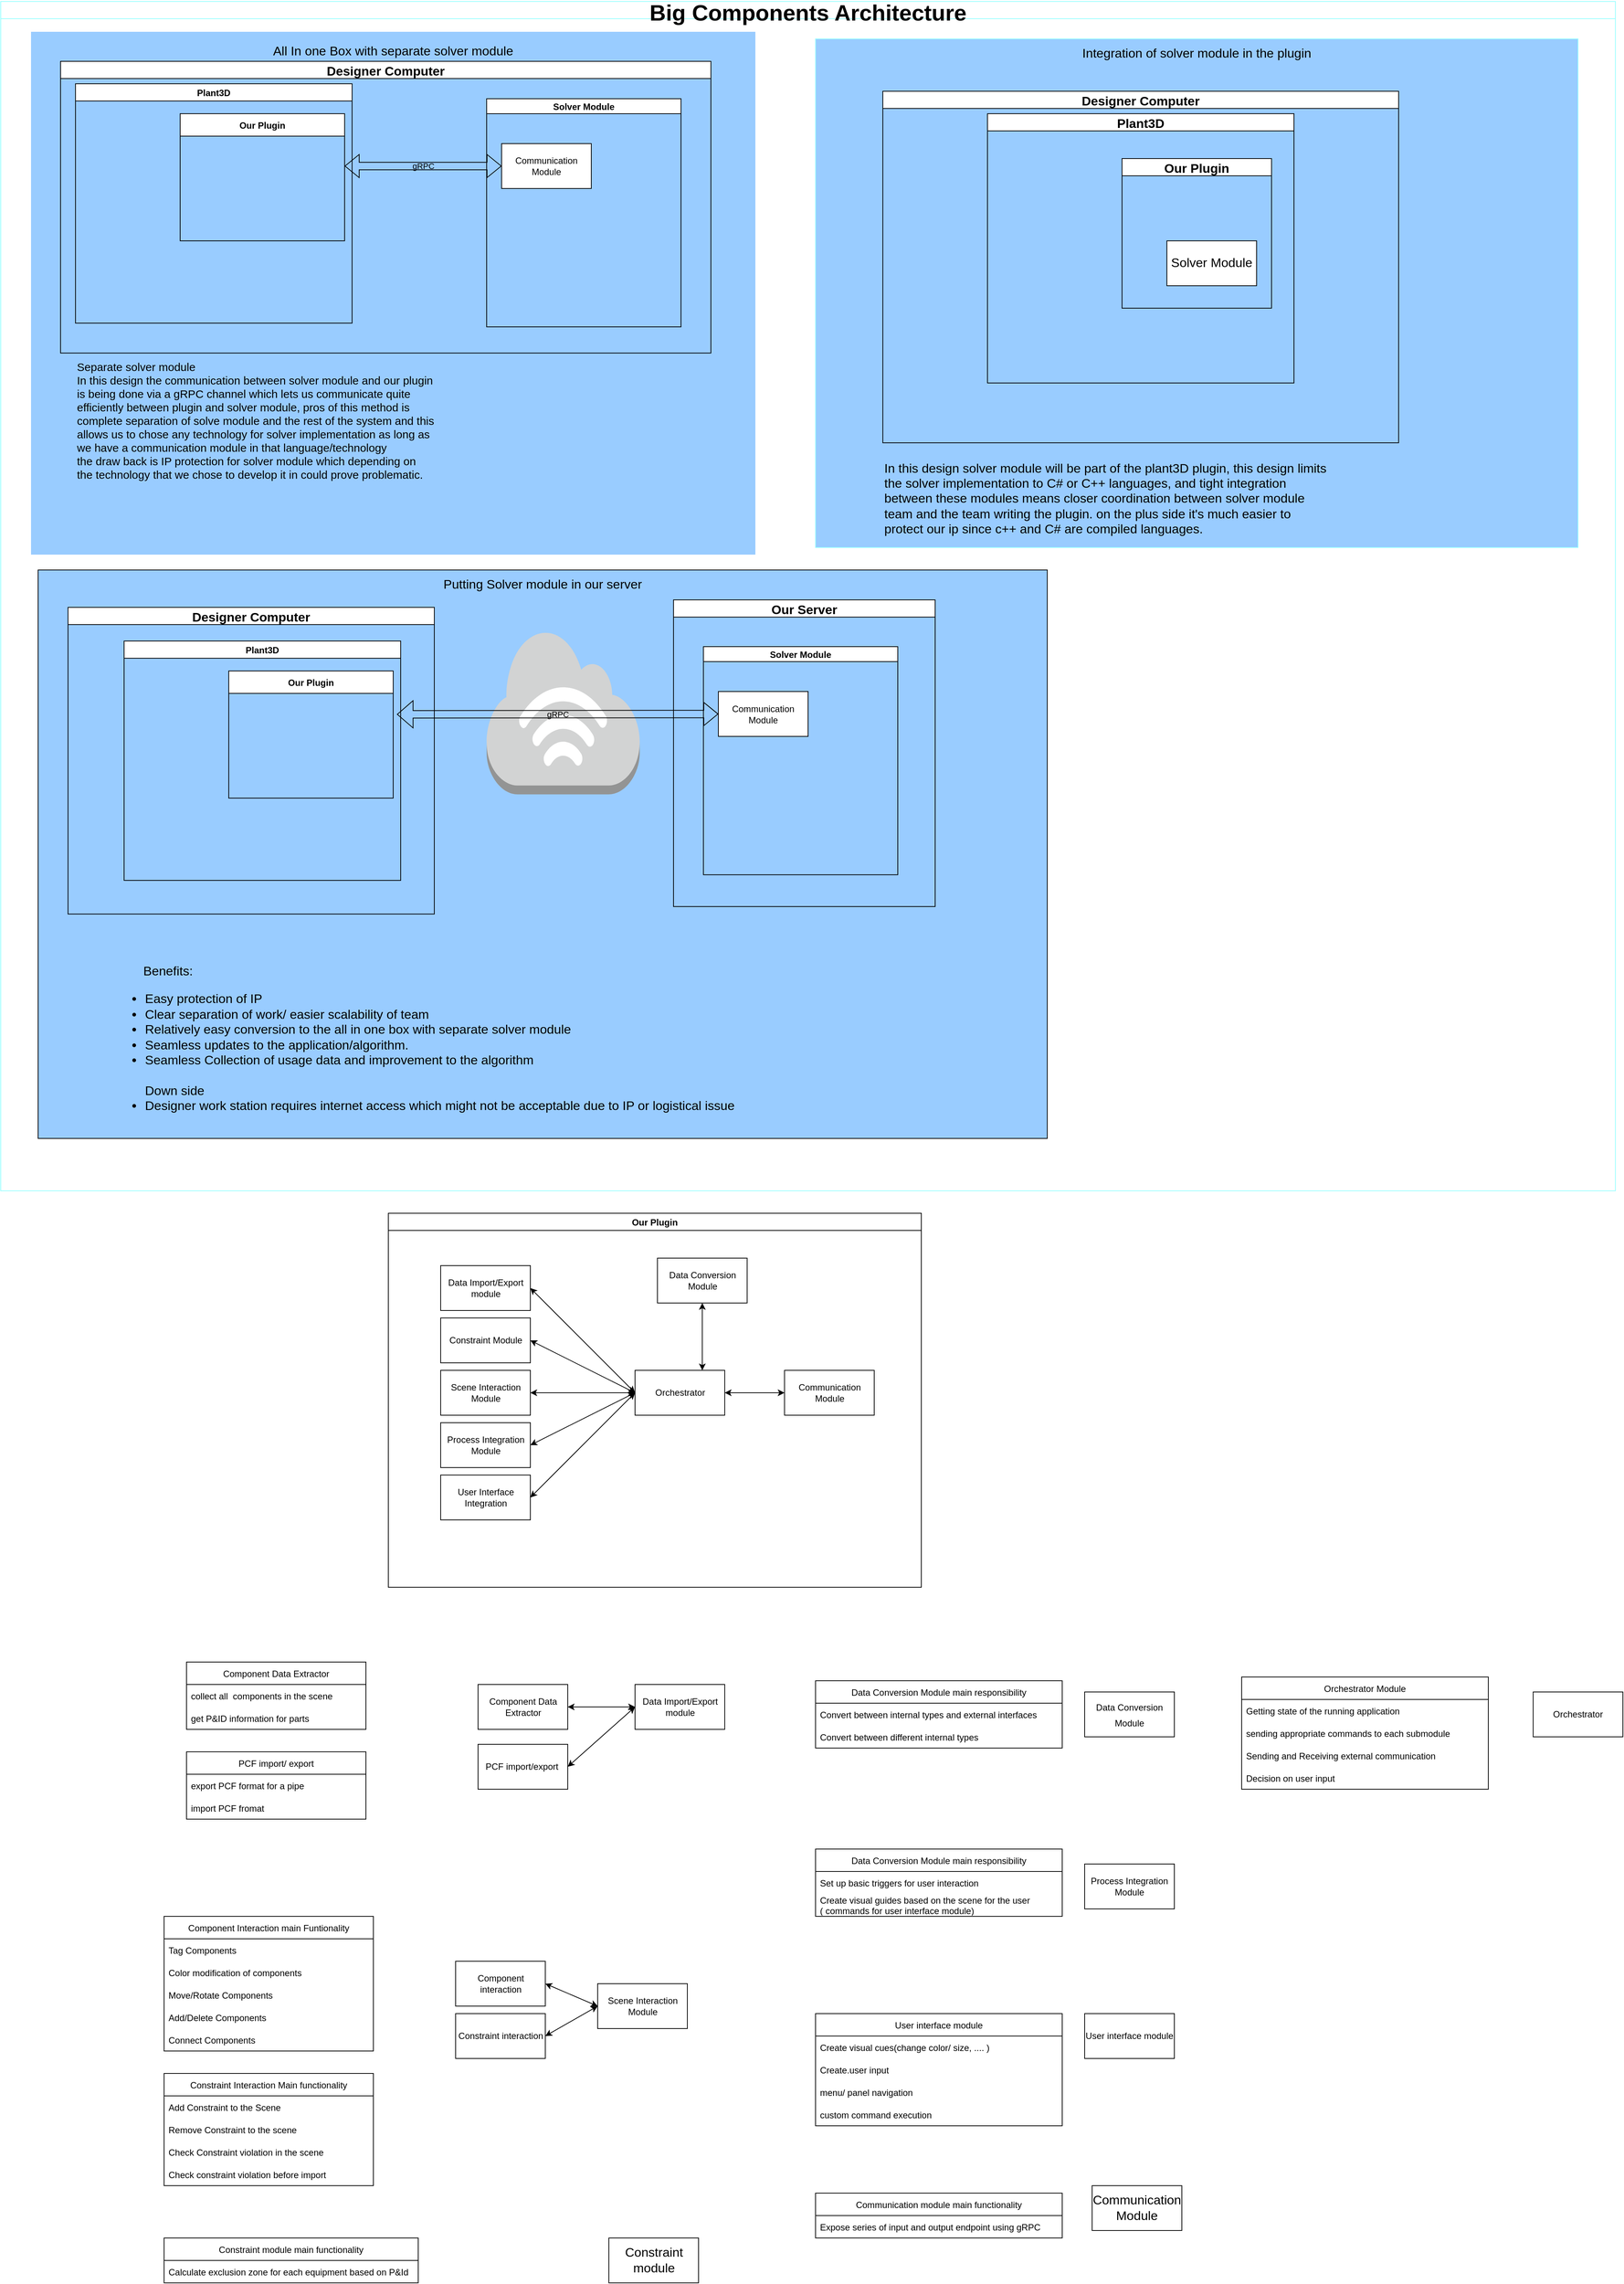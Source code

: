 <mxfile version="18.1.3" type="device"><diagram id="_mdDq012Hpvg23SBj4Uk" name="Page-1"><mxGraphModel dx="-432" dy="1379" grid="1" gridSize="10" guides="1" tooltips="1" connect="1" arrows="1" fold="1" page="1" pageScale="1" pageWidth="850" pageHeight="1100" math="0" shadow="0"><root><mxCell id="0"/><mxCell id="1" parent="0"/><mxCell id="2npi-0QljybG_v_x8Tsp-27" value="Data Import/Export module" style="rounded=0;whiteSpace=wrap;html=1;" vertex="1" parent="1"><mxGeometry x="1978.5" y="2240" width="120" height="60" as="geometry"/></mxCell><mxCell id="2npi-0QljybG_v_x8Tsp-28" value="Component Data Extractor" style="rounded=0;whiteSpace=wrap;html=1;" vertex="1" parent="1"><mxGeometry x="1768.5" y="2240" width="120" height="60" as="geometry"/></mxCell><mxCell id="2npi-0QljybG_v_x8Tsp-30" value="" style="endArrow=classic;startArrow=classic;html=1;rounded=0;exitX=1;exitY=0.5;exitDx=0;exitDy=0;entryX=0;entryY=0.5;entryDx=0;entryDy=0;" edge="1" parent="1" source="2npi-0QljybG_v_x8Tsp-28" target="2npi-0QljybG_v_x8Tsp-27"><mxGeometry width="50" height="50" relative="1" as="geometry"><mxPoint x="1968.5" y="2310" as="sourcePoint"/><mxPoint x="2018.5" y="2260" as="targetPoint"/></mxGeometry></mxCell><mxCell id="2npi-0QljybG_v_x8Tsp-31" value="PCF import/export&amp;nbsp;" style="rounded=0;whiteSpace=wrap;html=1;" vertex="1" parent="1"><mxGeometry x="1768.5" y="2320" width="120" height="60" as="geometry"/></mxCell><mxCell id="2npi-0QljybG_v_x8Tsp-32" value="" style="endArrow=classic;startArrow=classic;html=1;rounded=0;exitX=1;exitY=0.5;exitDx=0;exitDy=0;entryX=0;entryY=0.5;entryDx=0;entryDy=0;" edge="1" parent="1" source="2npi-0QljybG_v_x8Tsp-31" target="2npi-0QljybG_v_x8Tsp-27"><mxGeometry width="50" height="50" relative="1" as="geometry"><mxPoint x="1968.5" y="2210" as="sourcePoint"/><mxPoint x="2018.5" y="2160" as="targetPoint"/></mxGeometry></mxCell><mxCell id="2npi-0QljybG_v_x8Tsp-33" value="Scene Interaction Module" style="rounded=0;whiteSpace=wrap;html=1;" vertex="1" parent="1"><mxGeometry x="1928.5" y="2640" width="120" height="60" as="geometry"/></mxCell><mxCell id="2npi-0QljybG_v_x8Tsp-35" value="Component interaction" style="rounded=0;whiteSpace=wrap;html=1;" vertex="1" parent="1"><mxGeometry x="1738.5" y="2610" width="120" height="60" as="geometry"/></mxCell><mxCell id="2npi-0QljybG_v_x8Tsp-36" value="Constraint interaction" style="rounded=0;whiteSpace=wrap;html=1;" vertex="1" parent="1"><mxGeometry x="1738.5" y="2680" width="120" height="60" as="geometry"/></mxCell><mxCell id="2npi-0QljybG_v_x8Tsp-40" value="Component Interaction main Funtionality" style="swimlane;fontStyle=0;childLayout=stackLayout;horizontal=1;startSize=30;horizontalStack=0;resizeParent=1;resizeParentMax=0;resizeLast=0;collapsible=1;marginBottom=0;" vertex="1" parent="1"><mxGeometry x="1348.5" y="2550" width="280" height="180" as="geometry"><mxRectangle x="1348.5" y="2550" width="270" height="30" as="alternateBounds"/></mxGeometry></mxCell><mxCell id="2npi-0QljybG_v_x8Tsp-42" value="Tag Components" style="text;strokeColor=none;fillColor=none;align=left;verticalAlign=middle;spacingLeft=4;spacingRight=4;overflow=hidden;points=[[0,0.5],[1,0.5]];portConstraint=eastwest;rotatable=0;" vertex="1" parent="2npi-0QljybG_v_x8Tsp-40"><mxGeometry y="30" width="280" height="30" as="geometry"/></mxCell><mxCell id="2npi-0QljybG_v_x8Tsp-41" value="Color modification of components" style="text;strokeColor=none;fillColor=none;align=left;verticalAlign=middle;spacingLeft=4;spacingRight=4;overflow=hidden;points=[[0,0.5],[1,0.5]];portConstraint=eastwest;rotatable=0;" vertex="1" parent="2npi-0QljybG_v_x8Tsp-40"><mxGeometry y="60" width="280" height="30" as="geometry"/></mxCell><mxCell id="2npi-0QljybG_v_x8Tsp-43" value="Move/Rotate Components" style="text;strokeColor=none;fillColor=none;align=left;verticalAlign=middle;spacingLeft=4;spacingRight=4;overflow=hidden;points=[[0,0.5],[1,0.5]];portConstraint=eastwest;rotatable=0;" vertex="1" parent="2npi-0QljybG_v_x8Tsp-40"><mxGeometry y="90" width="280" height="30" as="geometry"/></mxCell><mxCell id="2npi-0QljybG_v_x8Tsp-47" value="Add/Delete Components" style="text;strokeColor=none;fillColor=none;align=left;verticalAlign=middle;spacingLeft=4;spacingRight=4;overflow=hidden;points=[[0,0.5],[1,0.5]];portConstraint=eastwest;rotatable=0;" vertex="1" parent="2npi-0QljybG_v_x8Tsp-40"><mxGeometry y="120" width="280" height="30" as="geometry"/></mxCell><mxCell id="2npi-0QljybG_v_x8Tsp-45" value="Connect Components" style="text;strokeColor=none;fillColor=none;align=left;verticalAlign=middle;spacingLeft=4;spacingRight=4;overflow=hidden;points=[[0,0.5],[1,0.5]];portConstraint=eastwest;rotatable=0;" vertex="1" parent="2npi-0QljybG_v_x8Tsp-40"><mxGeometry y="150" width="280" height="30" as="geometry"/></mxCell><mxCell id="2npi-0QljybG_v_x8Tsp-48" value="Constraint Interaction Main functionality" style="swimlane;fontStyle=0;childLayout=stackLayout;horizontal=1;startSize=30;horizontalStack=0;resizeParent=1;resizeParentMax=0;resizeLast=0;collapsible=1;marginBottom=0;" vertex="1" parent="1"><mxGeometry x="1348.5" y="2760" width="280" height="150" as="geometry"><mxRectangle x="1348.5" y="2760" width="240" height="30" as="alternateBounds"/></mxGeometry></mxCell><mxCell id="2npi-0QljybG_v_x8Tsp-49" value="Add Constraint to the Scene" style="text;strokeColor=none;fillColor=none;align=left;verticalAlign=middle;spacingLeft=4;spacingRight=4;overflow=hidden;points=[[0,0.5],[1,0.5]];portConstraint=eastwest;rotatable=0;" vertex="1" parent="2npi-0QljybG_v_x8Tsp-48"><mxGeometry y="30" width="280" height="30" as="geometry"/></mxCell><mxCell id="2npi-0QljybG_v_x8Tsp-50" value="Remove Constraint to the scene" style="text;strokeColor=none;fillColor=none;align=left;verticalAlign=middle;spacingLeft=4;spacingRight=4;overflow=hidden;points=[[0,0.5],[1,0.5]];portConstraint=eastwest;rotatable=0;" vertex="1" parent="2npi-0QljybG_v_x8Tsp-48"><mxGeometry y="60" width="280" height="30" as="geometry"/></mxCell><mxCell id="2npi-0QljybG_v_x8Tsp-51" value="Check Constraint violation in the scene" style="text;strokeColor=none;fillColor=none;align=left;verticalAlign=middle;spacingLeft=4;spacingRight=4;overflow=hidden;points=[[0,0.5],[1,0.5]];portConstraint=eastwest;rotatable=0;" vertex="1" parent="2npi-0QljybG_v_x8Tsp-48"><mxGeometry y="90" width="280" height="30" as="geometry"/></mxCell><mxCell id="2npi-0QljybG_v_x8Tsp-52" value="Check constraint violation before import" style="text;strokeColor=none;fillColor=none;align=left;verticalAlign=middle;spacingLeft=4;spacingRight=4;overflow=hidden;points=[[0,0.5],[1,0.5]];portConstraint=eastwest;rotatable=0;" vertex="1" parent="2npi-0QljybG_v_x8Tsp-48"><mxGeometry y="120" width="280" height="30" as="geometry"/></mxCell><mxCell id="2npi-0QljybG_v_x8Tsp-53" value="Component Data Extractor" style="swimlane;fontStyle=0;childLayout=stackLayout;horizontal=1;startSize=30;horizontalStack=0;resizeParent=1;resizeParentMax=0;resizeLast=0;collapsible=1;marginBottom=0;" vertex="1" parent="1"><mxGeometry x="1378.5" y="2210" width="240" height="90" as="geometry"/></mxCell><mxCell id="2npi-0QljybG_v_x8Tsp-54" value="collect all  components in the scene" style="text;strokeColor=none;fillColor=none;align=left;verticalAlign=middle;spacingLeft=4;spacingRight=4;overflow=hidden;points=[[0,0.5],[1,0.5]];portConstraint=eastwest;rotatable=0;" vertex="1" parent="2npi-0QljybG_v_x8Tsp-53"><mxGeometry y="30" width="240" height="30" as="geometry"/></mxCell><mxCell id="2npi-0QljybG_v_x8Tsp-55" value="get P&amp;ID information for parts " style="text;strokeColor=none;fillColor=none;align=left;verticalAlign=middle;spacingLeft=4;spacingRight=4;overflow=hidden;points=[[0,0.5],[1,0.5]];portConstraint=eastwest;rotatable=0;" vertex="1" parent="2npi-0QljybG_v_x8Tsp-53"><mxGeometry y="60" width="240" height="30" as="geometry"/></mxCell><mxCell id="2npi-0QljybG_v_x8Tsp-57" value="PCF import/ export" style="swimlane;fontStyle=0;childLayout=stackLayout;horizontal=1;startSize=30;horizontalStack=0;resizeParent=1;resizeParentMax=0;resizeLast=0;collapsible=1;marginBottom=0;" vertex="1" parent="1"><mxGeometry x="1378.5" y="2330" width="240" height="90" as="geometry"/></mxCell><mxCell id="2npi-0QljybG_v_x8Tsp-58" value="export PCF format for a pipe " style="text;strokeColor=none;fillColor=none;align=left;verticalAlign=middle;spacingLeft=4;spacingRight=4;overflow=hidden;points=[[0,0.5],[1,0.5]];portConstraint=eastwest;rotatable=0;" vertex="1" parent="2npi-0QljybG_v_x8Tsp-57"><mxGeometry y="30" width="240" height="30" as="geometry"/></mxCell><mxCell id="2npi-0QljybG_v_x8Tsp-59" value="import PCF fromat" style="text;strokeColor=none;fillColor=none;align=left;verticalAlign=middle;spacingLeft=4;spacingRight=4;overflow=hidden;points=[[0,0.5],[1,0.5]];portConstraint=eastwest;rotatable=0;" vertex="1" parent="2npi-0QljybG_v_x8Tsp-57"><mxGeometry y="60" width="240" height="30" as="geometry"/></mxCell><mxCell id="2npi-0QljybG_v_x8Tsp-61" value="" style="endArrow=classic;startArrow=classic;html=1;rounded=0;entryX=0;entryY=0.5;entryDx=0;entryDy=0;exitX=1;exitY=0.5;exitDx=0;exitDy=0;" edge="1" parent="1" source="2npi-0QljybG_v_x8Tsp-35" target="2npi-0QljybG_v_x8Tsp-33"><mxGeometry width="50" height="50" relative="1" as="geometry"><mxPoint x="1848.5" y="2640" as="sourcePoint"/><mxPoint x="1898.5" y="2590" as="targetPoint"/></mxGeometry></mxCell><mxCell id="2npi-0QljybG_v_x8Tsp-62" value="" style="endArrow=classic;startArrow=classic;html=1;rounded=0;exitX=1;exitY=0.5;exitDx=0;exitDy=0;entryX=0;entryY=0.5;entryDx=0;entryDy=0;" edge="1" parent="1" source="2npi-0QljybG_v_x8Tsp-36" target="2npi-0QljybG_v_x8Tsp-33"><mxGeometry width="50" height="50" relative="1" as="geometry"><mxPoint x="1848.5" y="2640" as="sourcePoint"/><mxPoint x="1898.5" y="2590" as="targetPoint"/></mxGeometry></mxCell><mxCell id="2npi-0QljybG_v_x8Tsp-64" value="" style="group" vertex="1" connectable="0" parent="1"><mxGeometry x="1678.5" y="1610" width="683" height="500" as="geometry"/></mxCell><mxCell id="2npi-0QljybG_v_x8Tsp-12" value="Data Import/Export module" style="rounded=0;whiteSpace=wrap;html=1;" vertex="1" parent="2npi-0QljybG_v_x8Tsp-64"><mxGeometry x="40" y="70" width="120" height="60" as="geometry"/></mxCell><mxCell id="2npi-0QljybG_v_x8Tsp-13" value="Constraint Module" style="rounded=0;whiteSpace=wrap;html=1;" vertex="1" parent="2npi-0QljybG_v_x8Tsp-64"><mxGeometry x="40" y="140" width="120" height="60" as="geometry"/></mxCell><mxCell id="2npi-0QljybG_v_x8Tsp-11" value="Scene Interaction Module" style="rounded=0;whiteSpace=wrap;html=1;" vertex="1" parent="2npi-0QljybG_v_x8Tsp-64"><mxGeometry x="40" y="210" width="120" height="60" as="geometry"/></mxCell><mxCell id="2npi-0QljybG_v_x8Tsp-14" value="User Interface Integration" style="rounded=0;whiteSpace=wrap;html=1;" vertex="1" parent="2npi-0QljybG_v_x8Tsp-64"><mxGeometry x="40" y="350" width="120" height="60" as="geometry"/></mxCell><mxCell id="2npi-0QljybG_v_x8Tsp-15" value="Process Integration Module" style="rounded=0;whiteSpace=wrap;html=1;" vertex="1" parent="2npi-0QljybG_v_x8Tsp-64"><mxGeometry x="40" y="280" width="120" height="60" as="geometry"/></mxCell><mxCell id="2npi-0QljybG_v_x8Tsp-16" value="Data Conversion Module" style="rounded=0;whiteSpace=wrap;html=1;" vertex="1" parent="2npi-0QljybG_v_x8Tsp-64"><mxGeometry x="330" y="60" width="120" height="60" as="geometry"/></mxCell><mxCell id="2npi-0QljybG_v_x8Tsp-17" value="Orchestrator" style="rounded=0;whiteSpace=wrap;html=1;" vertex="1" parent="2npi-0QljybG_v_x8Tsp-64"><mxGeometry x="300" y="210" width="120" height="60" as="geometry"/></mxCell><mxCell id="2npi-0QljybG_v_x8Tsp-18" value="" style="endArrow=classic;startArrow=classic;html=1;rounded=0;entryX=0;entryY=0.5;entryDx=0;entryDy=0;exitX=1;exitY=0.5;exitDx=0;exitDy=0;" edge="1" parent="2npi-0QljybG_v_x8Tsp-64" source="2npi-0QljybG_v_x8Tsp-12" target="2npi-0QljybG_v_x8Tsp-17"><mxGeometry width="50" height="50" relative="1" as="geometry"><mxPoint x="170" y="210" as="sourcePoint"/><mxPoint x="220" y="160" as="targetPoint"/></mxGeometry></mxCell><mxCell id="2npi-0QljybG_v_x8Tsp-19" value="" style="endArrow=classic;startArrow=classic;html=1;rounded=0;exitX=1;exitY=0.5;exitDx=0;exitDy=0;entryX=0;entryY=0.5;entryDx=0;entryDy=0;" edge="1" parent="2npi-0QljybG_v_x8Tsp-64" source="2npi-0QljybG_v_x8Tsp-13" target="2npi-0QljybG_v_x8Tsp-17"><mxGeometry width="50" height="50" relative="1" as="geometry"><mxPoint x="170" y="210" as="sourcePoint"/><mxPoint x="210" y="160" as="targetPoint"/></mxGeometry></mxCell><mxCell id="2npi-0QljybG_v_x8Tsp-20" value="" style="endArrow=classic;startArrow=classic;html=1;rounded=0;exitX=1;exitY=0.5;exitDx=0;exitDy=0;entryX=0;entryY=0.5;entryDx=0;entryDy=0;" edge="1" parent="2npi-0QljybG_v_x8Tsp-64" source="2npi-0QljybG_v_x8Tsp-11" target="2npi-0QljybG_v_x8Tsp-17"><mxGeometry width="50" height="50" relative="1" as="geometry"><mxPoint x="170" y="210" as="sourcePoint"/><mxPoint x="220" y="160" as="targetPoint"/></mxGeometry></mxCell><mxCell id="2npi-0QljybG_v_x8Tsp-21" value="" style="endArrow=classic;startArrow=classic;html=1;rounded=0;exitX=1;exitY=0.5;exitDx=0;exitDy=0;entryX=0;entryY=0.5;entryDx=0;entryDy=0;" edge="1" parent="2npi-0QljybG_v_x8Tsp-64" source="2npi-0QljybG_v_x8Tsp-15" target="2npi-0QljybG_v_x8Tsp-17"><mxGeometry width="50" height="50" relative="1" as="geometry"><mxPoint x="170" y="210" as="sourcePoint"/><mxPoint x="220" y="160" as="targetPoint"/></mxGeometry></mxCell><mxCell id="2npi-0QljybG_v_x8Tsp-22" value="" style="endArrow=classic;startArrow=classic;html=1;rounded=0;exitX=1;exitY=0.5;exitDx=0;exitDy=0;entryX=0;entryY=0.5;entryDx=0;entryDy=0;" edge="1" parent="2npi-0QljybG_v_x8Tsp-64" source="2npi-0QljybG_v_x8Tsp-14" target="2npi-0QljybG_v_x8Tsp-17"><mxGeometry width="50" height="50" relative="1" as="geometry"><mxPoint x="170" y="210" as="sourcePoint"/><mxPoint x="220" y="160" as="targetPoint"/></mxGeometry></mxCell><mxCell id="2npi-0QljybG_v_x8Tsp-23" value="" style="endArrow=classic;startArrow=classic;html=1;rounded=0;entryX=0.5;entryY=1;entryDx=0;entryDy=0;exitX=0.75;exitY=0;exitDx=0;exitDy=0;" edge="1" parent="2npi-0QljybG_v_x8Tsp-64" source="2npi-0QljybG_v_x8Tsp-17" target="2npi-0QljybG_v_x8Tsp-16"><mxGeometry width="50" height="50" relative="1" as="geometry"><mxPoint x="170" y="210" as="sourcePoint"/><mxPoint x="220" y="160" as="targetPoint"/></mxGeometry></mxCell><mxCell id="2npi-0QljybG_v_x8Tsp-24" value="Communication&lt;br&gt;Module" style="rounded=0;whiteSpace=wrap;html=1;" vertex="1" parent="2npi-0QljybG_v_x8Tsp-64"><mxGeometry x="500" y="210" width="120" height="60" as="geometry"/></mxCell><mxCell id="2npi-0QljybG_v_x8Tsp-26" value="" style="endArrow=classic;startArrow=classic;html=1;rounded=0;entryX=0;entryY=0.5;entryDx=0;entryDy=0;exitX=1;exitY=0.5;exitDx=0;exitDy=0;" edge="1" parent="2npi-0QljybG_v_x8Tsp-64" source="2npi-0QljybG_v_x8Tsp-17" target="2npi-0QljybG_v_x8Tsp-24"><mxGeometry width="50" height="50" relative="1" as="geometry"><mxPoint x="180" y="80" as="sourcePoint"/><mxPoint x="230" y="30" as="targetPoint"/></mxGeometry></mxCell><mxCell id="2npi-0QljybG_v_x8Tsp-63" value="Our Plugin" style="swimlane;" vertex="1" parent="2npi-0QljybG_v_x8Tsp-64"><mxGeometry x="-30" width="713" height="500" as="geometry"/></mxCell><mxCell id="2npi-0QljybG_v_x8Tsp-65" value="Big Components Architecture" style="swimlane;strokeColor=#99FFFF;fontSize=30;" vertex="1" parent="1"><mxGeometry x="1130" y="-10" width="2160" height="1590" as="geometry"/></mxCell><mxCell id="2npi-0QljybG_v_x8Tsp-66" value="Design Computer" style="swimlane;" vertex="1" parent="2npi-0QljybG_v_x8Tsp-65"><mxGeometry x="80" y="60" width="930" height="680" as="geometry"/></mxCell><mxCell id="2npi-0QljybG_v_x8Tsp-77" value="All In one Box with separate solver module" style="rounded=0;whiteSpace=wrap;html=1;fontSize=17;fillColor=#99CCFF;strokeColor=#FFFFFF;labelPosition=center;verticalLabelPosition=top;align=center;verticalAlign=bottom;spacingBottom=-39;" vertex="1" parent="2npi-0QljybG_v_x8Tsp-66"><mxGeometry x="-40" y="-20" width="970" height="700" as="geometry"/></mxCell><mxCell id="2npi-0QljybG_v_x8Tsp-67" value="Plant3D" style="swimlane;" vertex="1" parent="2npi-0QljybG_v_x8Tsp-66"><mxGeometry x="20" y="50" width="370" height="320" as="geometry"/></mxCell><mxCell id="2npi-0QljybG_v_x8Tsp-72" value="Our Plugin" style="swimlane;startSize=30;fontColor=default;labelBackgroundColor=none;" vertex="1" parent="2npi-0QljybG_v_x8Tsp-67"><mxGeometry x="140" y="40" width="220" height="170" as="geometry"/></mxCell><mxCell id="2npi-0QljybG_v_x8Tsp-68" value="Solver Module" style="swimlane;startSize=20;" vertex="1" parent="2npi-0QljybG_v_x8Tsp-66"><mxGeometry x="570" y="70" width="260" height="305" as="geometry"/></mxCell><mxCell id="2npi-0QljybG_v_x8Tsp-69" value="Communication Module" style="rounded=0;whiteSpace=wrap;html=1;" vertex="1" parent="2npi-0QljybG_v_x8Tsp-68"><mxGeometry x="20" y="60" width="120" height="60" as="geometry"/></mxCell><mxCell id="2npi-0QljybG_v_x8Tsp-70" value="gRPC" style="shape=flexArrow;endArrow=classic;startArrow=classic;html=1;rounded=0;entryX=0;entryY=0.5;entryDx=0;entryDy=0;labelBackgroundColor=none;" edge="1" parent="2npi-0QljybG_v_x8Tsp-66" target="2npi-0QljybG_v_x8Tsp-69"><mxGeometry width="100" height="100" relative="1" as="geometry"><mxPoint x="380" y="160" as="sourcePoint"/><mxPoint x="300" y="214.5" as="targetPoint"/></mxGeometry></mxCell><mxCell id="2npi-0QljybG_v_x8Tsp-74" value="&lt;font style=&quot;font-size: 15px;&quot;&gt;Separate solver module&lt;br&gt;In this design the communication between solver module and our plugin is being done via a gRPC channel which lets us communicate quite efficiently between plugin and solver module, pros of this method is complete separation of solve module and the rest of the system and this allows us to chose any technology for solver implementation as long as we have a communication module in that language/technology&lt;br&gt;the draw back is IP protection for solver module which depending on the technology that we chose to develop it in could prove problematic.&amp;nbsp;&amp;nbsp;&lt;/font&gt;" style="text;html=1;strokeColor=none;fillColor=none;align=left;verticalAlign=middle;whiteSpace=wrap;rounded=0;" vertex="1" parent="2npi-0QljybG_v_x8Tsp-66"><mxGeometry x="20" y="430" width="480" height="140" as="geometry"/></mxCell><mxCell id="2npi-0QljybG_v_x8Tsp-90" value="Designer Computer" style="swimlane;labelBackgroundColor=default;fontSize=17;fontColor=default;strokeColor=#000000;fillColor=#FFFFFF;" vertex="1" parent="2npi-0QljybG_v_x8Tsp-66"><mxGeometry y="20" width="870" height="390" as="geometry"/></mxCell><mxCell id="2npi-0QljybG_v_x8Tsp-79" value="Integration of solver module in the plugin" style="rounded=0;whiteSpace=wrap;labelBackgroundColor=none;fontSize=17;fontColor=default;strokeColor=#99FFFF;fillColor=#99CCFF;labelPosition=center;verticalLabelPosition=top;align=center;verticalAlign=bottom;spacingTop=0;spacingBottom=-32;" vertex="1" parent="2npi-0QljybG_v_x8Tsp-65"><mxGeometry x="1090" y="50" width="1020" height="680" as="geometry"/></mxCell><mxCell id="2npi-0QljybG_v_x8Tsp-80" value="Designer Computer" style="swimlane;labelBackgroundColor=default;fontSize=17;fontColor=default;strokeColor=#000000;fillColor=#FFFFFF;" vertex="1" parent="2npi-0QljybG_v_x8Tsp-65"><mxGeometry x="1180" y="120" width="690" height="470" as="geometry"/></mxCell><mxCell id="2npi-0QljybG_v_x8Tsp-81" value="Plant3D" style="swimlane;labelBackgroundColor=default;fontSize=17;fontColor=default;strokeColor=#000000;fillColor=#FFFFFF;" vertex="1" parent="2npi-0QljybG_v_x8Tsp-65"><mxGeometry x="1320" y="150" width="410" height="360" as="geometry"/></mxCell><mxCell id="2npi-0QljybG_v_x8Tsp-82" value="Our Plugin" style="swimlane;labelBackgroundColor=default;fontSize=17;fontColor=default;strokeColor=#000000;fillColor=#FFFFFF;" vertex="1" parent="2npi-0QljybG_v_x8Tsp-81"><mxGeometry x="180" y="60" width="200" height="200" as="geometry"/></mxCell><mxCell id="2npi-0QljybG_v_x8Tsp-83" value="Solver Module" style="rounded=0;whiteSpace=wrap;html=1;labelBackgroundColor=default;fontSize=17;fontColor=default;strokeColor=#000000;fillColor=#FFFFFF;" vertex="1" parent="2npi-0QljybG_v_x8Tsp-65"><mxGeometry x="1560" y="320" width="120" height="60" as="geometry"/></mxCell><mxCell id="2npi-0QljybG_v_x8Tsp-86" value="In this design solver module will be part of the plant3D plugin, this design limits the solver implementation to C# or C++ languages, and tight integration between these modules means closer coordination between solver module team and the team writing the plugin. on the plus side it's much easier to protect our ip since c++ and C# are compiled languages.&amp;nbsp;" style="text;html=1;strokeColor=none;fillColor=none;align=left;verticalAlign=middle;whiteSpace=wrap;rounded=0;labelBackgroundColor=none;fontSize=17;fontColor=default;" vertex="1" parent="2npi-0QljybG_v_x8Tsp-65"><mxGeometry x="1180" y="650" width="600" height="30" as="geometry"/></mxCell><mxCell id="2npi-0QljybG_v_x8Tsp-87" value="Putting Solver module in our server" style="rounded=0;whiteSpace=wrap;html=1;labelBackgroundColor=none;fontSize=17;fontColor=default;strokeColor=#000000;fillColor=#99CCFF;labelPosition=center;verticalLabelPosition=top;align=center;verticalAlign=bottom;spacingBottom=-32;" vertex="1" parent="1"><mxGeometry x="1180" y="750" width="1350" height="760" as="geometry"/></mxCell><mxCell id="2npi-0QljybG_v_x8Tsp-89" value="Designer Computer" style="swimlane;labelBackgroundColor=none;fontSize=17;fontColor=default;strokeColor=#000000;fillColor=#FFFFFF;html=0;gradientColor=none;" vertex="1" parent="1"><mxGeometry x="1220" y="800" width="490" height="410" as="geometry"/></mxCell><mxCell id="2npi-0QljybG_v_x8Tsp-107" value="Plant3D" style="swimlane;" vertex="1" parent="2npi-0QljybG_v_x8Tsp-89"><mxGeometry x="75" y="45" width="370" height="320" as="geometry"/></mxCell><mxCell id="2npi-0QljybG_v_x8Tsp-108" value="Our Plugin" style="swimlane;startSize=30;fontColor=default;labelBackgroundColor=none;" vertex="1" parent="2npi-0QljybG_v_x8Tsp-107"><mxGeometry x="140" y="40" width="220" height="170" as="geometry"/></mxCell><mxCell id="2npi-0QljybG_v_x8Tsp-109" value="Our Server" style="swimlane;labelBackgroundColor=none;fontSize=17;fontColor=default;strokeColor=#000000;fillColor=#FFFFFF;html=0;gradientColor=none;" vertex="1" parent="1"><mxGeometry x="2030" y="790" width="350" height="410" as="geometry"/></mxCell><mxCell id="2npi-0QljybG_v_x8Tsp-116" value="Solver Module" style="swimlane;startSize=20;" vertex="1" parent="2npi-0QljybG_v_x8Tsp-109"><mxGeometry x="40" y="62.5" width="260" height="305" as="geometry"/></mxCell><mxCell id="2npi-0QljybG_v_x8Tsp-117" value="Communication Module" style="rounded=0;whiteSpace=wrap;html=1;" vertex="1" parent="2npi-0QljybG_v_x8Tsp-116"><mxGeometry x="20" y="60" width="120" height="60" as="geometry"/></mxCell><mxCell id="2npi-0QljybG_v_x8Tsp-119" value="" style="outlineConnect=0;dashed=0;verticalLabelPosition=bottom;verticalAlign=top;align=center;html=1;shape=mxgraph.aws3.internet_3;fillColor=#D2D3D3;gradientColor=none;labelBackgroundColor=none;fontSize=17;fontColor=default;strokeColor=#000000;" vertex="1" parent="1"><mxGeometry x="1780" y="830" width="204.75" height="220" as="geometry"/></mxCell><mxCell id="2npi-0QljybG_v_x8Tsp-118" value="gRPC" style="shape=flexArrow;endArrow=classic;startArrow=classic;html=1;rounded=0;labelBackgroundColor=none;startWidth=25.455;startSize=6.691;" edge="1" parent="1" target="2npi-0QljybG_v_x8Tsp-117"><mxGeometry width="100" height="100" relative="1" as="geometry"><mxPoint x="1660" y="943" as="sourcePoint"/><mxPoint x="1950" y="970" as="targetPoint"/></mxGeometry></mxCell><mxCell id="2npi-0QljybG_v_x8Tsp-121" value="&amp;nbsp; &amp;nbsp; &amp;nbsp;&lt;br&gt;&lt;span style=&quot;white-space: pre;&quot;&gt;&#9;&lt;/span&gt;Benefits:&lt;br&gt;&lt;ul&gt;&lt;li&gt;Easy protection of IP&lt;/li&gt;&lt;li&gt;Clear separation of work/ easier scalability of team&lt;br&gt;&lt;/li&gt;&lt;li&gt;Relatively easy conversion to the all in one box with separate solver module&lt;/li&gt;&lt;li&gt;Seamless updates to the application/algorithm.&lt;/li&gt;&lt;li&gt;Seamless Collection of usage data and improvement to the algorithm&lt;br&gt;&lt;br&gt;Down side&lt;/li&gt;&lt;li&gt;Designer work station requires internet access which might not be acceptable due to IP or logistical issue&amp;nbsp;&lt;/li&gt;&lt;/ul&gt;" style="text;html=1;strokeColor=none;fillColor=none;align=left;verticalAlign=middle;whiteSpace=wrap;rounded=0;labelBackgroundColor=none;fontSize=17;fontColor=default;" vertex="1" parent="1"><mxGeometry x="1281" y="1360" width="900" height="30" as="geometry"/></mxCell><mxCell id="2npi-0QljybG_v_x8Tsp-122" value="Constraint module" style="rounded=0;whiteSpace=wrap;html=1;labelBackgroundColor=none;fontSize=17;fontColor=default;strokeColor=#000000;fillColor=#FFFFFF;gradientColor=none;" vertex="1" parent="1"><mxGeometry x="1943.5" y="2980" width="120" height="60" as="geometry"/></mxCell><mxCell id="2npi-0QljybG_v_x8Tsp-123" value="Constraint module main functionality" style="swimlane;fontStyle=0;childLayout=stackLayout;horizontal=1;startSize=30;horizontalStack=0;resizeParent=1;resizeParentMax=0;resizeLast=0;collapsible=1;marginBottom=0;" vertex="1" parent="1"><mxGeometry x="1348.5" y="2980" width="340" height="60" as="geometry"><mxRectangle x="1348.5" y="2760" width="240" height="30" as="alternateBounds"/></mxGeometry></mxCell><mxCell id="2npi-0QljybG_v_x8Tsp-124" value="Calculate exclusion zone for each equipment based on P&amp;Id" style="text;strokeColor=none;fillColor=none;align=left;verticalAlign=middle;spacingLeft=4;spacingRight=4;overflow=hidden;points=[[0,0.5],[1,0.5]];portConstraint=eastwest;rotatable=0;" vertex="1" parent="2npi-0QljybG_v_x8Tsp-123"><mxGeometry y="30" width="340" height="30" as="geometry"/></mxCell><mxCell id="2npi-0QljybG_v_x8Tsp-128" value="&lt;font style=&quot;font-size: 12px;&quot;&gt;Data Conversion Module&lt;/font&gt;" style="rounded=0;whiteSpace=wrap;html=1;labelBackgroundColor=none;fontSize=17;fontColor=default;strokeColor=#000000;fillColor=#FFFFFF;gradientColor=none;" vertex="1" parent="1"><mxGeometry x="2580" y="2250" width="120" height="60" as="geometry"/></mxCell><mxCell id="2npi-0QljybG_v_x8Tsp-129" value="Data Conversion Module main responsibility" style="swimlane;fontStyle=0;childLayout=stackLayout;horizontal=1;startSize=30;horizontalStack=0;resizeParent=1;resizeParentMax=0;resizeLast=0;collapsible=1;marginBottom=0;" vertex="1" parent="1"><mxGeometry x="2220" y="2235" width="330" height="90" as="geometry"/></mxCell><mxCell id="2npi-0QljybG_v_x8Tsp-130" value="Convert between internal types and external interfaces" style="text;strokeColor=none;fillColor=none;align=left;verticalAlign=middle;spacingLeft=4;spacingRight=4;overflow=hidden;points=[[0,0.5],[1,0.5]];portConstraint=eastwest;rotatable=0;" vertex="1" parent="2npi-0QljybG_v_x8Tsp-129"><mxGeometry y="30" width="330" height="30" as="geometry"/></mxCell><mxCell id="2npi-0QljybG_v_x8Tsp-131" value="Convert between different internal types" style="text;strokeColor=none;fillColor=none;align=left;verticalAlign=middle;spacingLeft=4;spacingRight=4;overflow=hidden;points=[[0,0.5],[1,0.5]];portConstraint=eastwest;rotatable=0;" vertex="1" parent="2npi-0QljybG_v_x8Tsp-129"><mxGeometry y="60" width="330" height="30" as="geometry"/></mxCell><mxCell id="2npi-0QljybG_v_x8Tsp-132" value="Process Integration Module" style="rounded=0;whiteSpace=wrap;html=1;" vertex="1" parent="1"><mxGeometry x="2580" y="2480" width="120" height="60" as="geometry"/></mxCell><mxCell id="2npi-0QljybG_v_x8Tsp-136" value="User interface module" style="rounded=0;whiteSpace=wrap;html=1;" vertex="1" parent="1"><mxGeometry x="2580" y="2680" width="120" height="60" as="geometry"/></mxCell><mxCell id="2npi-0QljybG_v_x8Tsp-137" value="User interface module" style="swimlane;fontStyle=0;childLayout=stackLayout;horizontal=1;startSize=30;horizontalStack=0;resizeParent=1;resizeParentMax=0;resizeLast=0;collapsible=1;marginBottom=0;" vertex="1" parent="1"><mxGeometry x="2220" y="2680" width="330" height="150" as="geometry"/></mxCell><mxCell id="2npi-0QljybG_v_x8Tsp-145" value="Create visual cues(change color/ size, .... ) " style="text;strokeColor=none;fillColor=none;align=left;verticalAlign=middle;spacingLeft=4;spacingRight=4;overflow=hidden;points=[[0,0.5],[1,0.5]];portConstraint=eastwest;rotatable=0;" vertex="1" parent="2npi-0QljybG_v_x8Tsp-137"><mxGeometry y="30" width="330" height="30" as="geometry"/></mxCell><mxCell id="2npi-0QljybG_v_x8Tsp-146" value="Create.user input" style="text;strokeColor=none;fillColor=none;align=left;verticalAlign=middle;spacingLeft=4;spacingRight=4;overflow=hidden;points=[[0,0.5],[1,0.5]];portConstraint=eastwest;rotatable=0;" vertex="1" parent="2npi-0QljybG_v_x8Tsp-137"><mxGeometry y="60" width="330" height="30" as="geometry"/></mxCell><mxCell id="2npi-0QljybG_v_x8Tsp-147" value="menu/ panel navigation" style="text;strokeColor=none;fillColor=none;align=left;verticalAlign=middle;spacingLeft=4;spacingRight=4;overflow=hidden;points=[[0,0.5],[1,0.5]];portConstraint=eastwest;rotatable=0;" vertex="1" parent="2npi-0QljybG_v_x8Tsp-137"><mxGeometry y="90" width="330" height="30" as="geometry"/></mxCell><mxCell id="2npi-0QljybG_v_x8Tsp-138" value="custom command execution" style="text;strokeColor=none;fillColor=none;align=left;verticalAlign=middle;spacingLeft=4;spacingRight=4;overflow=hidden;points=[[0,0.5],[1,0.5]];portConstraint=eastwest;rotatable=0;" vertex="1" parent="2npi-0QljybG_v_x8Tsp-137"><mxGeometry y="120" width="330" height="30" as="geometry"/></mxCell><mxCell id="2npi-0QljybG_v_x8Tsp-140" value="Data Conversion Module main responsibility" style="swimlane;fontStyle=0;childLayout=stackLayout;horizontal=1;startSize=30;horizontalStack=0;resizeParent=1;resizeParentMax=0;resizeLast=0;collapsible=1;marginBottom=0;" vertex="1" parent="1"><mxGeometry x="2220" y="2460" width="330" height="90" as="geometry"/></mxCell><mxCell id="2npi-0QljybG_v_x8Tsp-141" value="Set up basic triggers for user interaction" style="text;strokeColor=none;fillColor=none;align=left;verticalAlign=middle;spacingLeft=4;spacingRight=4;overflow=hidden;points=[[0,0.5],[1,0.5]];portConstraint=eastwest;rotatable=0;" vertex="1" parent="2npi-0QljybG_v_x8Tsp-140"><mxGeometry y="30" width="330" height="30" as="geometry"/></mxCell><mxCell id="2npi-0QljybG_v_x8Tsp-144" value="Create visual guides based on the scene for the user&#10;( commands for user interface module)" style="text;strokeColor=none;fillColor=none;align=left;verticalAlign=middle;spacingLeft=4;spacingRight=4;overflow=hidden;points=[[0,0.5],[1,0.5]];portConstraint=eastwest;rotatable=0;" vertex="1" parent="2npi-0QljybG_v_x8Tsp-140"><mxGeometry y="60" width="330" height="30" as="geometry"/></mxCell><mxCell id="2npi-0QljybG_v_x8Tsp-148" value="Communication Module" style="rounded=0;whiteSpace=wrap;html=1;labelBackgroundColor=none;fontSize=17;fontColor=default;strokeColor=#000000;fillColor=#FFFFFF;gradientColor=none;" vertex="1" parent="1"><mxGeometry x="2590" y="2910" width="120" height="60" as="geometry"/></mxCell><mxCell id="2npi-0QljybG_v_x8Tsp-149" value="Communication module main functionality" style="swimlane;fontStyle=0;childLayout=stackLayout;horizontal=1;startSize=30;horizontalStack=0;resizeParent=1;resizeParentMax=0;resizeLast=0;collapsible=1;marginBottom=0;" vertex="1" parent="1"><mxGeometry x="2220" y="2920" width="330" height="60" as="geometry"/></mxCell><mxCell id="2npi-0QljybG_v_x8Tsp-150" value="Expose series of input and output endpoint using gRPC" style="text;strokeColor=none;fillColor=none;align=left;verticalAlign=middle;spacingLeft=4;spacingRight=4;overflow=hidden;points=[[0,0.5],[1,0.5]];portConstraint=eastwest;rotatable=0;" vertex="1" parent="2npi-0QljybG_v_x8Tsp-149"><mxGeometry y="30" width="330" height="30" as="geometry"/></mxCell><mxCell id="2npi-0QljybG_v_x8Tsp-171" value="&lt;font style=&quot;font-size: 12px;&quot;&gt;Orchestrator&lt;/font&gt;" style="rounded=0;whiteSpace=wrap;html=1;" vertex="1" parent="1"><mxGeometry x="3180" y="2250" width="120" height="60" as="geometry"/></mxCell><mxCell id="2npi-0QljybG_v_x8Tsp-172" value="Orchestrator Module" style="swimlane;fontStyle=0;childLayout=stackLayout;horizontal=1;startSize=30;horizontalStack=0;resizeParent=1;resizeParentMax=0;resizeLast=0;collapsible=1;marginBottom=0;" vertex="1" parent="1"><mxGeometry x="2790" y="2230" width="330" height="150" as="geometry"/></mxCell><mxCell id="2npi-0QljybG_v_x8Tsp-173" value="Getting state of the running application" style="text;strokeColor=none;fillColor=none;align=left;verticalAlign=middle;spacingLeft=4;spacingRight=4;overflow=hidden;points=[[0,0.5],[1,0.5]];portConstraint=eastwest;rotatable=0;" vertex="1" parent="2npi-0QljybG_v_x8Tsp-172"><mxGeometry y="30" width="330" height="30" as="geometry"/></mxCell><mxCell id="2npi-0QljybG_v_x8Tsp-174" value="sending appropriate commands to each submodule" style="text;strokeColor=none;fillColor=none;align=left;verticalAlign=middle;spacingLeft=4;spacingRight=4;overflow=hidden;points=[[0,0.5],[1,0.5]];portConstraint=eastwest;rotatable=0;" vertex="1" parent="2npi-0QljybG_v_x8Tsp-172"><mxGeometry y="60" width="330" height="30" as="geometry"/></mxCell><mxCell id="2npi-0QljybG_v_x8Tsp-176" value="Sending and Receiving external communication" style="text;strokeColor=none;fillColor=none;align=left;verticalAlign=middle;spacingLeft=4;spacingRight=4;overflow=hidden;points=[[0,0.5],[1,0.5]];portConstraint=eastwest;rotatable=0;" vertex="1" parent="2npi-0QljybG_v_x8Tsp-172"><mxGeometry y="90" width="330" height="30" as="geometry"/></mxCell><mxCell id="2npi-0QljybG_v_x8Tsp-177" value="Decision on user input" style="text;strokeColor=none;fillColor=none;align=left;verticalAlign=middle;spacingLeft=4;spacingRight=4;overflow=hidden;points=[[0,0.5],[1,0.5]];portConstraint=eastwest;rotatable=0;" vertex="1" parent="2npi-0QljybG_v_x8Tsp-172"><mxGeometry y="120" width="330" height="30" as="geometry"/></mxCell></root></mxGraphModel></diagram></mxfile>